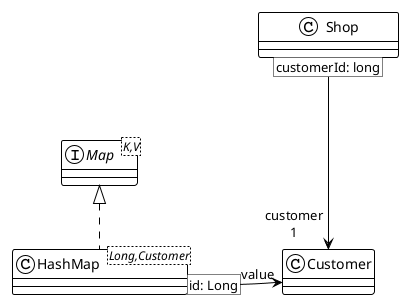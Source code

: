 ' Do not edit
' Theme Gallery
' autogenerated by script
'
@startuml
!theme plain
' Source: https://github.com/plantuml/plantuml/issues/1467 '

interface Map<K,V>
class HashMap<Long,Customer>

Map <|.. HashMap
Shop [customerId: long] ---> "customer\n1" Customer
HashMap [id: Long] -r-> "value" Customer
@enduml
